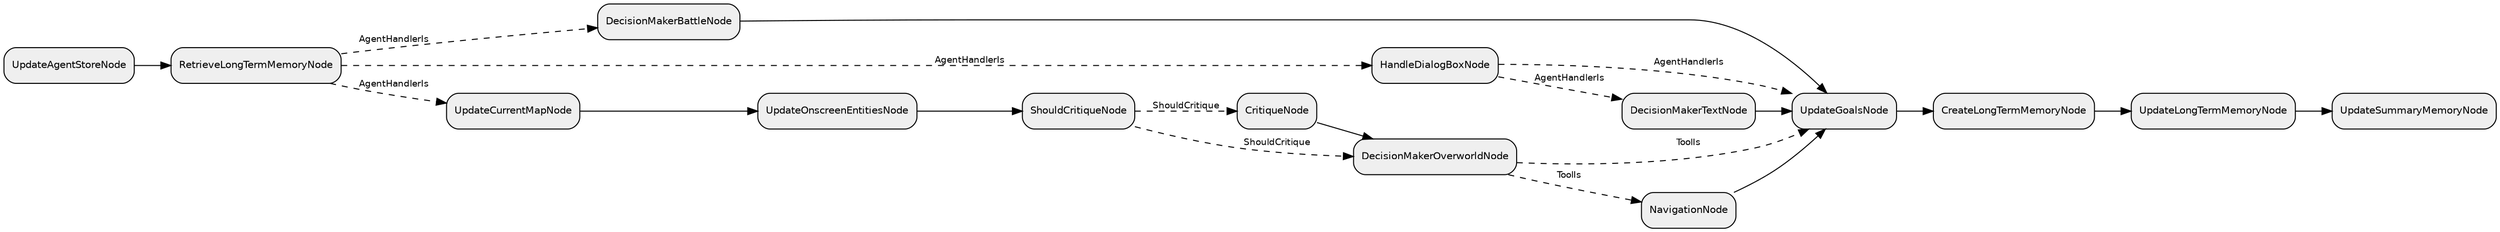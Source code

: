 digraph "G" {
  rankdir=LR;
  compound=true;
  node [shape=box, style="rounded,filled", fillcolor="#EFEFEF", fontname="Helvetica", fontsize=10];
  edge [fontname="Helvetica", fontsize=9];
  "6k0hWmCt7VIg2S3f0Oofn" [label="CreateLongTermMemoryNode"];
  "5EdaOhl6MTlv2ZLqGqswl" [label="CritiqueNode"];
  "4TZyn5UEvFpfN32ei6Ov4" [label="DecisionMakerBattleNode"];
  b3xqfhLFQPtiT3JtuJTCZ [label="DecisionMakerOverworldNode"];
  MtB3V6oRTPBw3VfprSUji [label="HandleDialogBoxNode"];
  NDM3zgU2CF8jlAD5dGg2i [label="ShouldCritiqueNode"];
  HLV5HJJORTj82skTzLFv4 [label="UpdateLongTermMemoryNode"];
  qrR2tYR9YReXfKAUzm8Tz [label="UpdateGoalsNode"];
  WmnfFQzW6sXDHSDHNICVw [label="UpdateSummaryMemoryNode"];
  rOPP4sAqGiXZoRXmfwUWU [label="RetrieveLongTermMemoryNode"];
  ALFfdSQCyajSNWsF6j2nl [label="UpdateCurrentMapNode"];
  LozDRasEMN5bh1W6KGsVI [label="UpdateAgentStoreNode"];
  zwpcFRYZO0zbVqk9ZHaMZ [label="NavigationNode"];
  "6dNYdm3iIrw3p9OJtztlq" [label="DecisionMakerTextNode"];
  kKJ0HNuY95X5jVHK8iDbn [label="UpdateOnscreenEntitiesNode"];
  LozDRasEMN5bh1W6KGsVI -> rOPP4sAqGiXZoRXmfwUWU [style="solid"];
  rOPP4sAqGiXZoRXmfwUWU -> ALFfdSQCyajSNWsF6j2nl [style="dashed", label="AgentHandlerIs"];
  ALFfdSQCyajSNWsF6j2nl -> kKJ0HNuY95X5jVHK8iDbn [style="solid"];
  kKJ0HNuY95X5jVHK8iDbn -> NDM3zgU2CF8jlAD5dGg2i [style="solid"];
  NDM3zgU2CF8jlAD5dGg2i -> "5EdaOhl6MTlv2ZLqGqswl" [style="dashed", label="ShouldCritique"];
  "5EdaOhl6MTlv2ZLqGqswl" -> b3xqfhLFQPtiT3JtuJTCZ [style="solid"];
  NDM3zgU2CF8jlAD5dGg2i -> b3xqfhLFQPtiT3JtuJTCZ [style="dashed", label="ShouldCritique"];
  b3xqfhLFQPtiT3JtuJTCZ -> zwpcFRYZO0zbVqk9ZHaMZ [style="dashed", label="ToolIs"];
  zwpcFRYZO0zbVqk9ZHaMZ -> qrR2tYR9YReXfKAUzm8Tz [style="solid"];
  rOPP4sAqGiXZoRXmfwUWU -> "4TZyn5UEvFpfN32ei6Ov4" [style="dashed", label="AgentHandlerIs"];
  rOPP4sAqGiXZoRXmfwUWU -> MtB3V6oRTPBw3VfprSUji [style="dashed", label="AgentHandlerIs"];
  MtB3V6oRTPBw3VfprSUji -> "6dNYdm3iIrw3p9OJtztlq" [style="dashed", label="AgentHandlerIs"];
  MtB3V6oRTPBw3VfprSUji -> qrR2tYR9YReXfKAUzm8Tz [style="dashed", label="AgentHandlerIs"];
  "6dNYdm3iIrw3p9OJtztlq" -> qrR2tYR9YReXfKAUzm8Tz [style="solid"];
  b3xqfhLFQPtiT3JtuJTCZ -> qrR2tYR9YReXfKAUzm8Tz [style="dashed", label="ToolIs"];
  "4TZyn5UEvFpfN32ei6Ov4" -> qrR2tYR9YReXfKAUzm8Tz [style="solid"];
  qrR2tYR9YReXfKAUzm8Tz -> "6k0hWmCt7VIg2S3f0Oofn" [style="solid"];
  "6k0hWmCt7VIg2S3f0Oofn" -> HLV5HJJORTj82skTzLFv4 [style="solid"];
  HLV5HJJORTj82skTzLFv4 -> WmnfFQzW6sXDHSDHNICVw [style="solid"];
}
